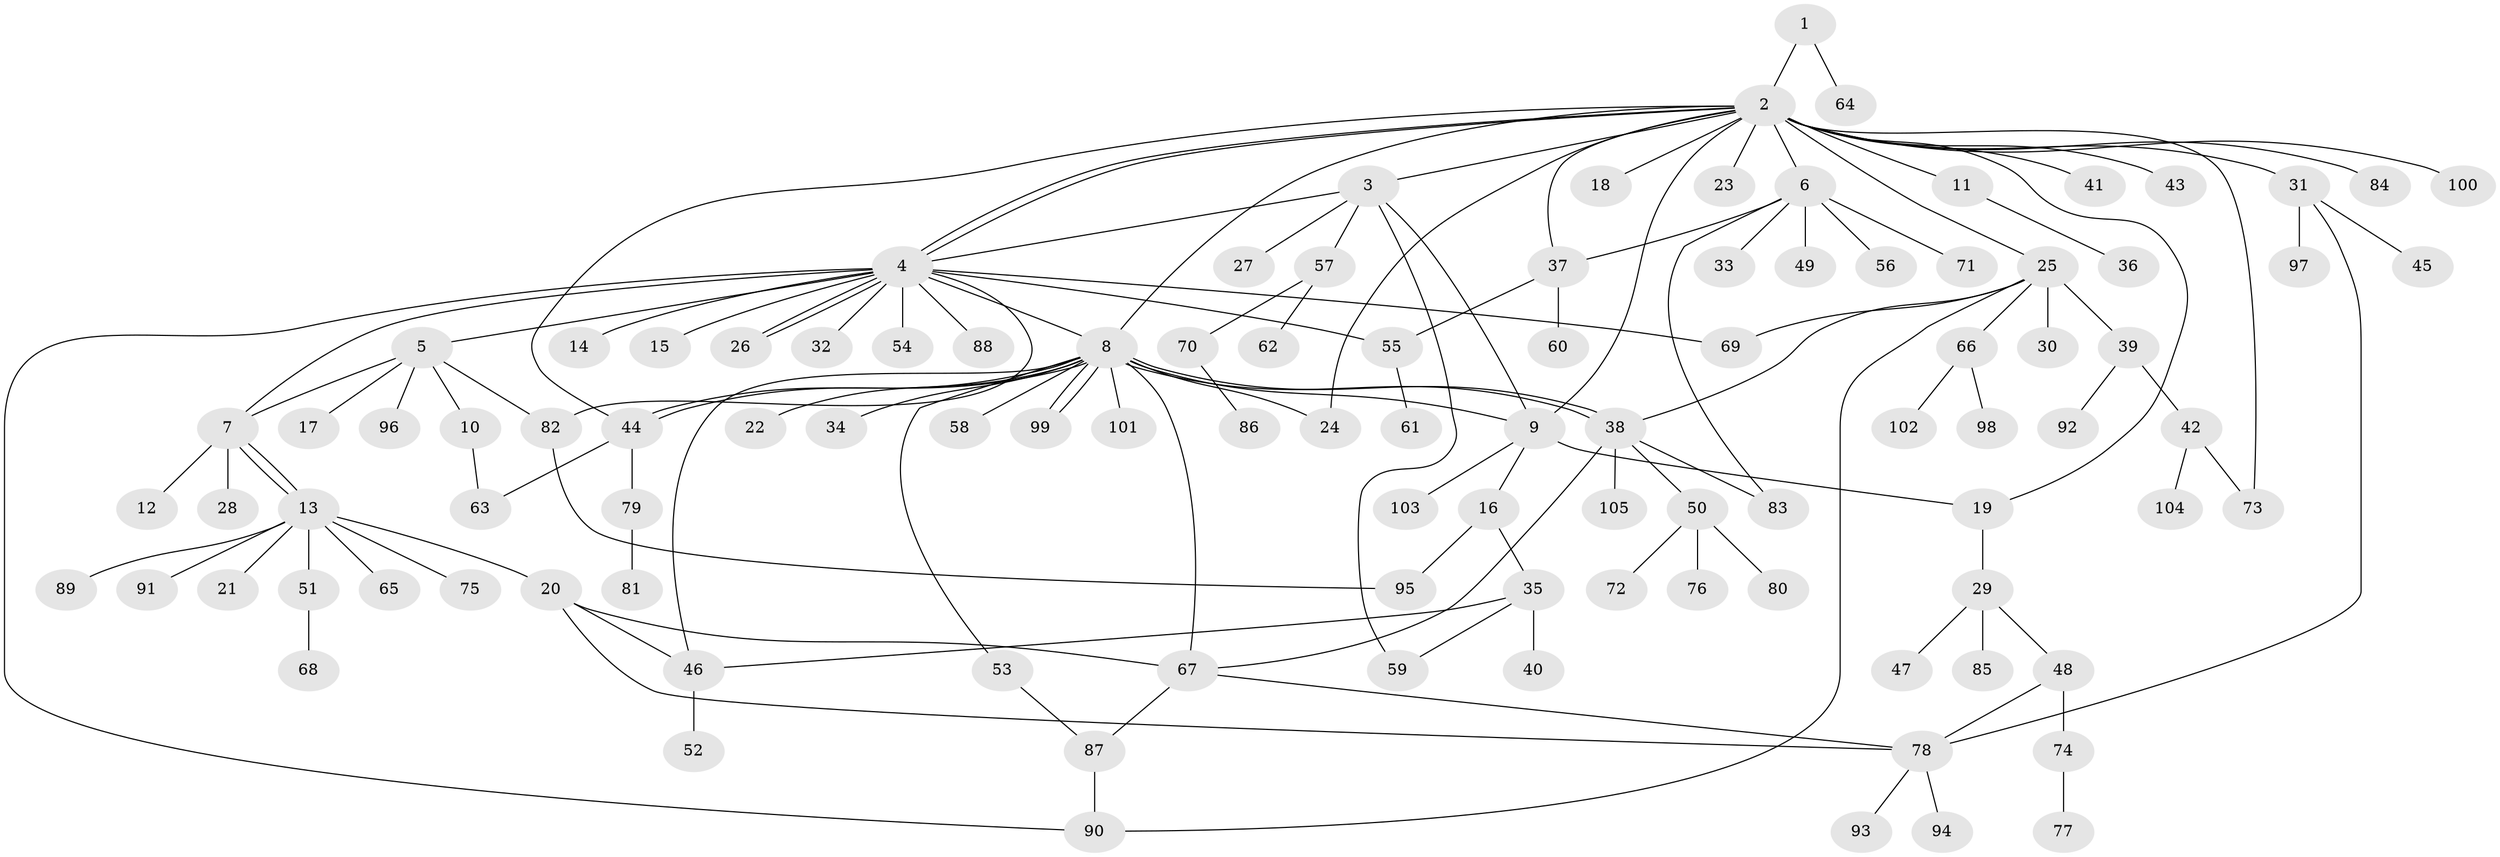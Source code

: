 // Generated by graph-tools (version 1.1) at 2025/26/03/09/25 03:26:00]
// undirected, 105 vertices, 138 edges
graph export_dot {
graph [start="1"]
  node [color=gray90,style=filled];
  1;
  2;
  3;
  4;
  5;
  6;
  7;
  8;
  9;
  10;
  11;
  12;
  13;
  14;
  15;
  16;
  17;
  18;
  19;
  20;
  21;
  22;
  23;
  24;
  25;
  26;
  27;
  28;
  29;
  30;
  31;
  32;
  33;
  34;
  35;
  36;
  37;
  38;
  39;
  40;
  41;
  42;
  43;
  44;
  45;
  46;
  47;
  48;
  49;
  50;
  51;
  52;
  53;
  54;
  55;
  56;
  57;
  58;
  59;
  60;
  61;
  62;
  63;
  64;
  65;
  66;
  67;
  68;
  69;
  70;
  71;
  72;
  73;
  74;
  75;
  76;
  77;
  78;
  79;
  80;
  81;
  82;
  83;
  84;
  85;
  86;
  87;
  88;
  89;
  90;
  91;
  92;
  93;
  94;
  95;
  96;
  97;
  98;
  99;
  100;
  101;
  102;
  103;
  104;
  105;
  1 -- 2;
  1 -- 64;
  2 -- 3;
  2 -- 4;
  2 -- 4;
  2 -- 6;
  2 -- 8;
  2 -- 9;
  2 -- 11;
  2 -- 18;
  2 -- 19;
  2 -- 23;
  2 -- 24;
  2 -- 25;
  2 -- 31;
  2 -- 37;
  2 -- 41;
  2 -- 43;
  2 -- 44;
  2 -- 73;
  2 -- 84;
  2 -- 100;
  3 -- 4;
  3 -- 9;
  3 -- 27;
  3 -- 57;
  3 -- 59;
  4 -- 5;
  4 -- 7;
  4 -- 8;
  4 -- 14;
  4 -- 15;
  4 -- 26;
  4 -- 26;
  4 -- 32;
  4 -- 54;
  4 -- 55;
  4 -- 69;
  4 -- 82;
  4 -- 88;
  4 -- 90;
  5 -- 7;
  5 -- 10;
  5 -- 17;
  5 -- 82;
  5 -- 96;
  6 -- 33;
  6 -- 37;
  6 -- 49;
  6 -- 56;
  6 -- 71;
  6 -- 83;
  7 -- 12;
  7 -- 13;
  7 -- 13;
  7 -- 28;
  8 -- 9;
  8 -- 22;
  8 -- 24;
  8 -- 34;
  8 -- 38;
  8 -- 38;
  8 -- 44;
  8 -- 44;
  8 -- 46;
  8 -- 53;
  8 -- 58;
  8 -- 67;
  8 -- 99;
  8 -- 99;
  8 -- 101;
  9 -- 16;
  9 -- 19;
  9 -- 103;
  10 -- 63;
  11 -- 36;
  13 -- 20;
  13 -- 21;
  13 -- 51;
  13 -- 65;
  13 -- 75;
  13 -- 89;
  13 -- 91;
  16 -- 35;
  16 -- 95;
  19 -- 29;
  20 -- 46;
  20 -- 67;
  20 -- 78;
  25 -- 30;
  25 -- 38;
  25 -- 39;
  25 -- 66;
  25 -- 69;
  25 -- 90;
  29 -- 47;
  29 -- 48;
  29 -- 85;
  31 -- 45;
  31 -- 78;
  31 -- 97;
  35 -- 40;
  35 -- 46;
  35 -- 59;
  37 -- 55;
  37 -- 60;
  38 -- 50;
  38 -- 67;
  38 -- 83;
  38 -- 105;
  39 -- 42;
  39 -- 92;
  42 -- 73;
  42 -- 104;
  44 -- 63;
  44 -- 79;
  46 -- 52;
  48 -- 74;
  48 -- 78;
  50 -- 72;
  50 -- 76;
  50 -- 80;
  51 -- 68;
  53 -- 87;
  55 -- 61;
  57 -- 62;
  57 -- 70;
  66 -- 98;
  66 -- 102;
  67 -- 78;
  67 -- 87;
  70 -- 86;
  74 -- 77;
  78 -- 93;
  78 -- 94;
  79 -- 81;
  82 -- 95;
  87 -- 90;
}
